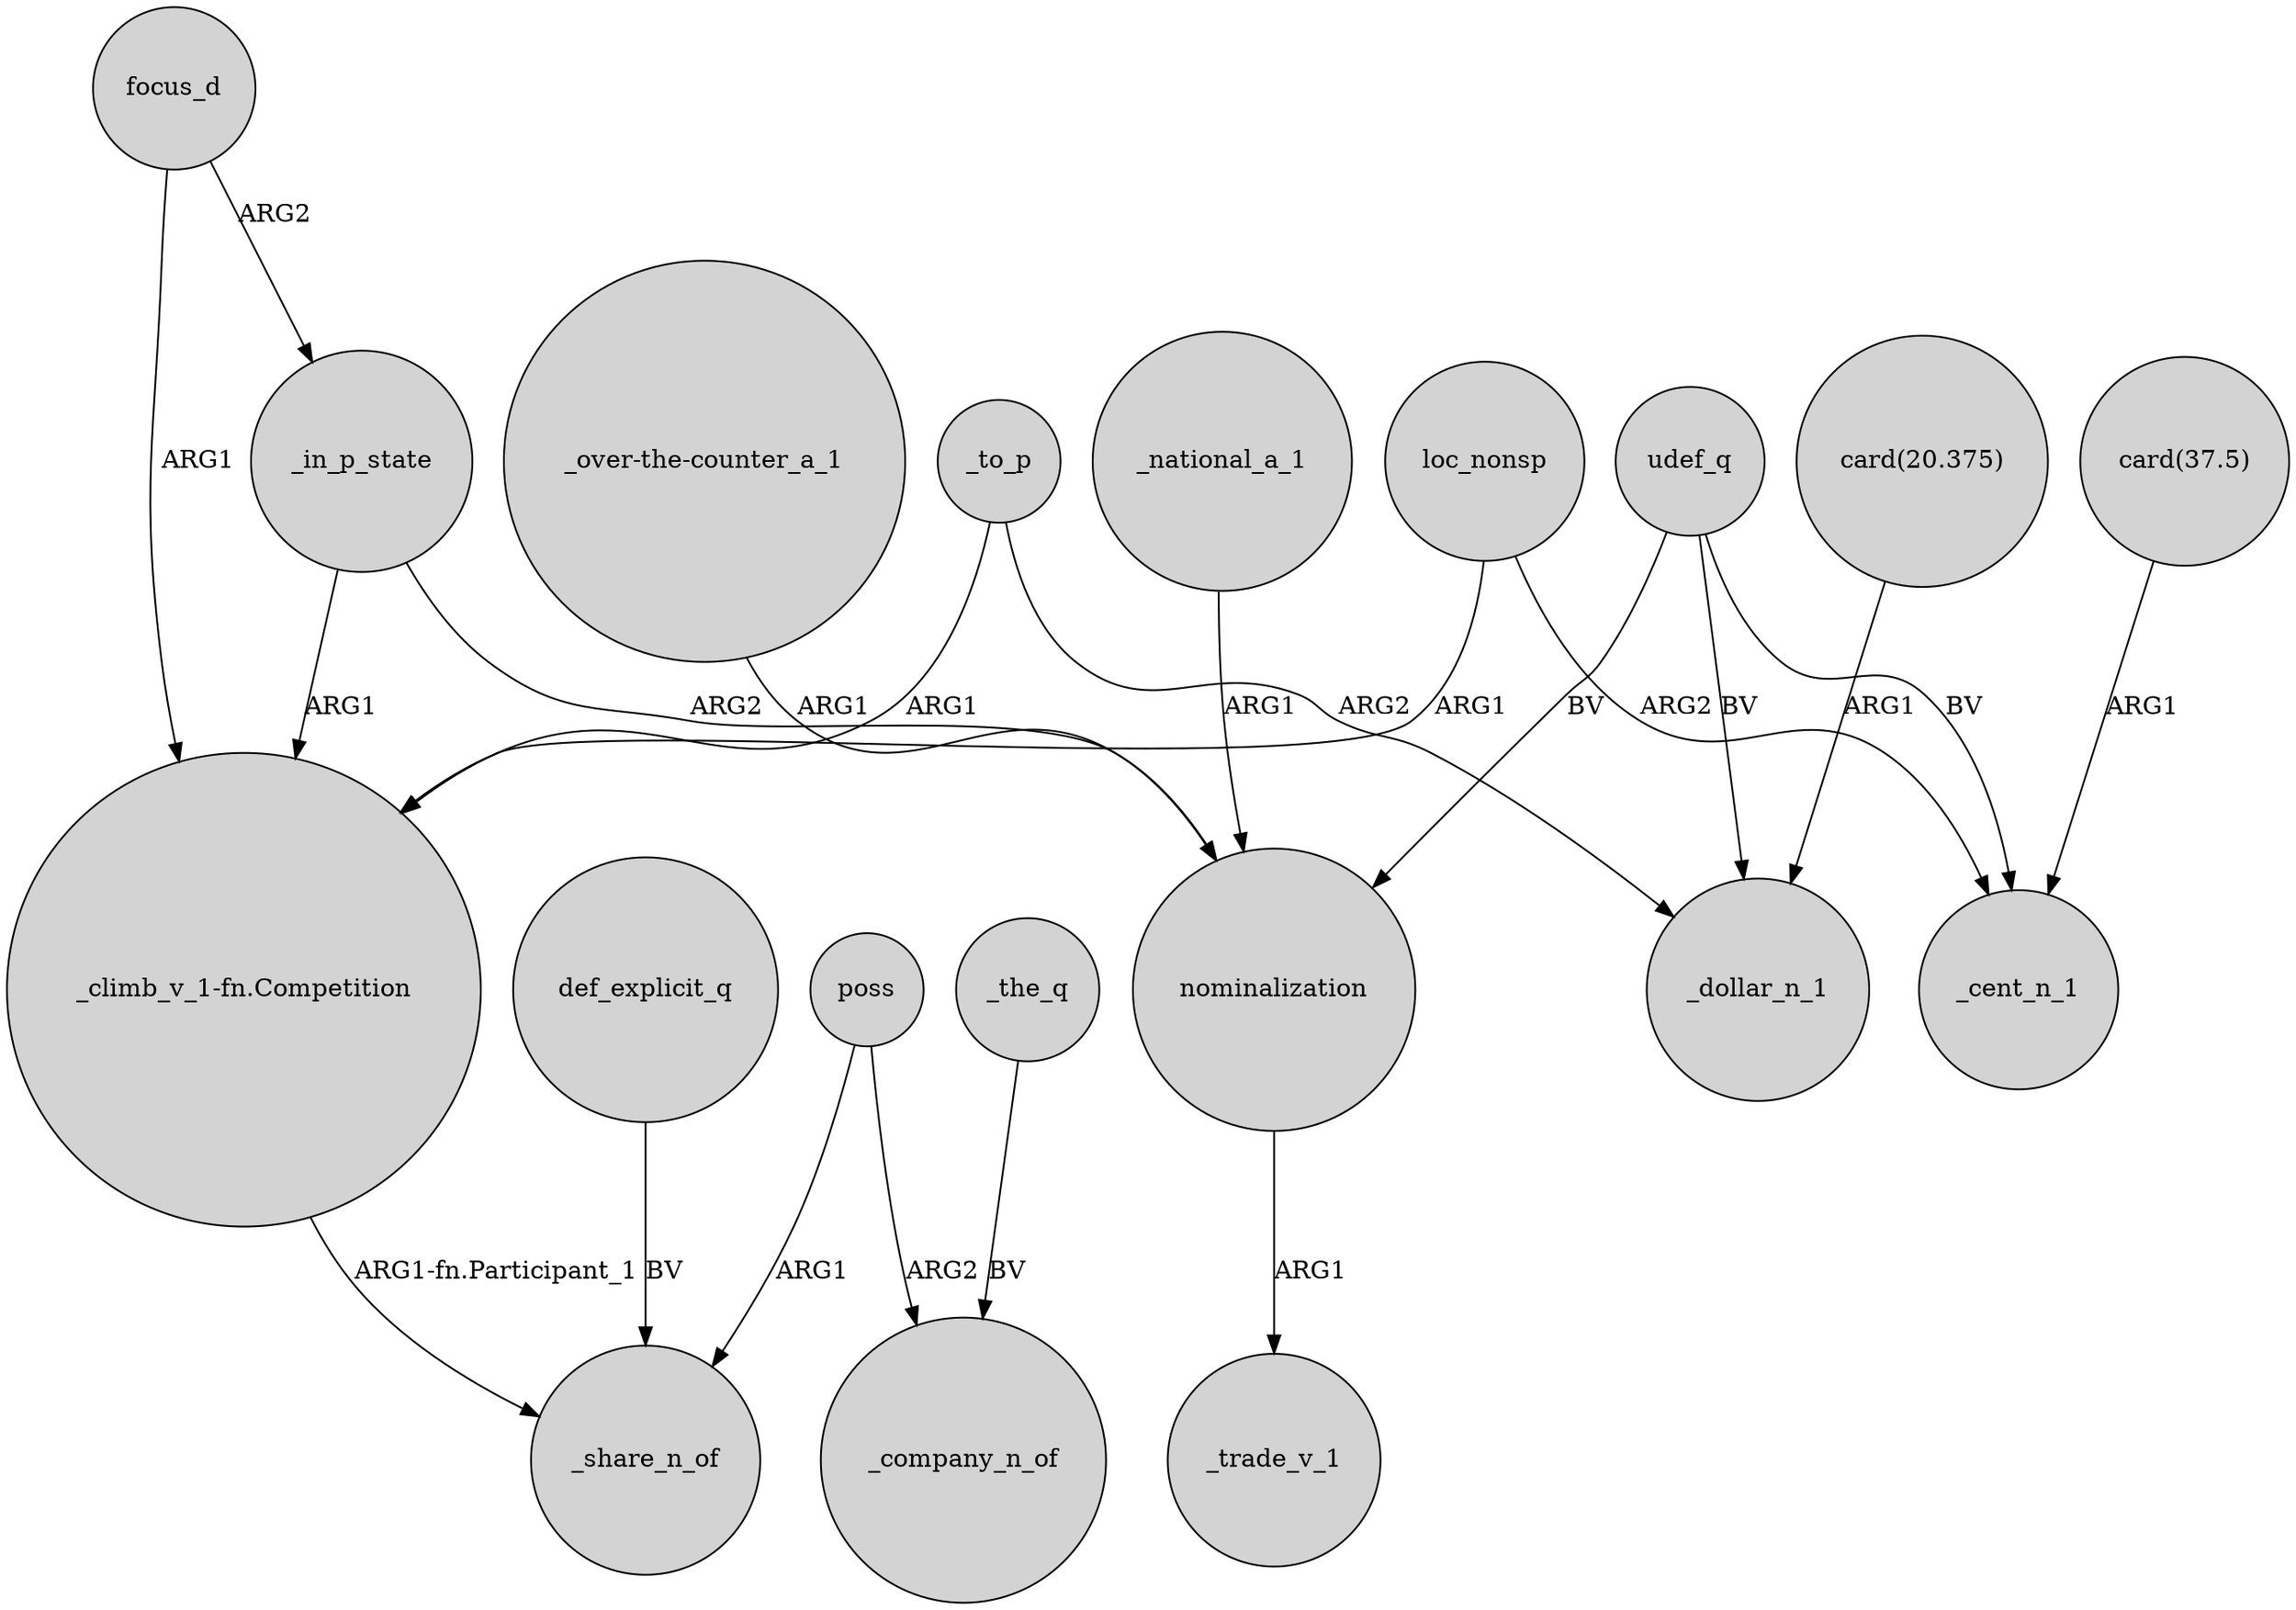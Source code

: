 digraph {
	node [shape=circle style=filled]
	_to_p -> "_climb_v_1-fn.Competition" [label=ARG1]
	_in_p_state -> nominalization [label=ARG2]
	"_climb_v_1-fn.Competition" -> _share_n_of [label="ARG1-fn.Participant_1"]
	focus_d -> _in_p_state [label=ARG2]
	_in_p_state -> "_climb_v_1-fn.Competition" [label=ARG1]
	"_over-the-counter_a_1" -> nominalization [label=ARG1]
	udef_q -> nominalization [label=BV]
	loc_nonsp -> "_climb_v_1-fn.Competition" [label=ARG1]
	def_explicit_q -> _share_n_of [label=BV]
	_to_p -> _dollar_n_1 [label=ARG2]
	udef_q -> _cent_n_1 [label=BV]
	loc_nonsp -> _cent_n_1 [label=ARG2]
	poss -> _company_n_of [label=ARG2]
	"card(20.375)" -> _dollar_n_1 [label=ARG1]
	poss -> _share_n_of [label=ARG1]
	udef_q -> _dollar_n_1 [label=BV]
	focus_d -> "_climb_v_1-fn.Competition" [label=ARG1]
	_national_a_1 -> nominalization [label=ARG1]
	"card(37.5)" -> _cent_n_1 [label=ARG1]
	_the_q -> _company_n_of [label=BV]
	nominalization -> _trade_v_1 [label=ARG1]
}
